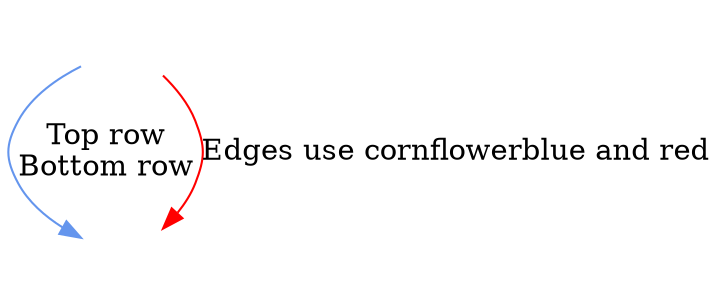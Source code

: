 digraph Perl
{
graph [ rankdir="TB" ]
node [ shape="oval" ]
edge [ color="grey" ]
"dummy.prefix.node" [ color="invis" label="" ]
"dummy.suffix.node" [ color="invis" label="" ]
"dummy.prefix.node" -> "dummy.suffix.node" [ color="cornflowerblue" label="Top row\nBottom row" ]
"dummy.prefix.node" -> "dummy.suffix.node" [ color="red" label="Edges use cornflowerblue and red" ]
}
